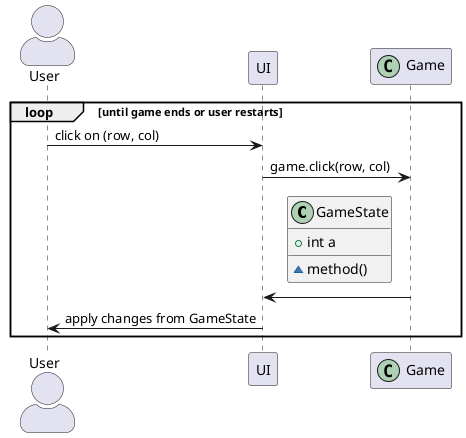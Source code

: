 @startuml

actor User as user
participant "UI" as ui
participant Game << (C,#ADD1B2) >>


skinparam actorStyle awesome

loop until game ends or user restarts
    user -> ui: click on (row, col)
    ui -> Game: game.click(row, col)
    Game -> ui: {{\nclass GameState{\n+int a\n~method()\n}\n}}
    ui -> user: apply changes from GameState

end 
@enduml